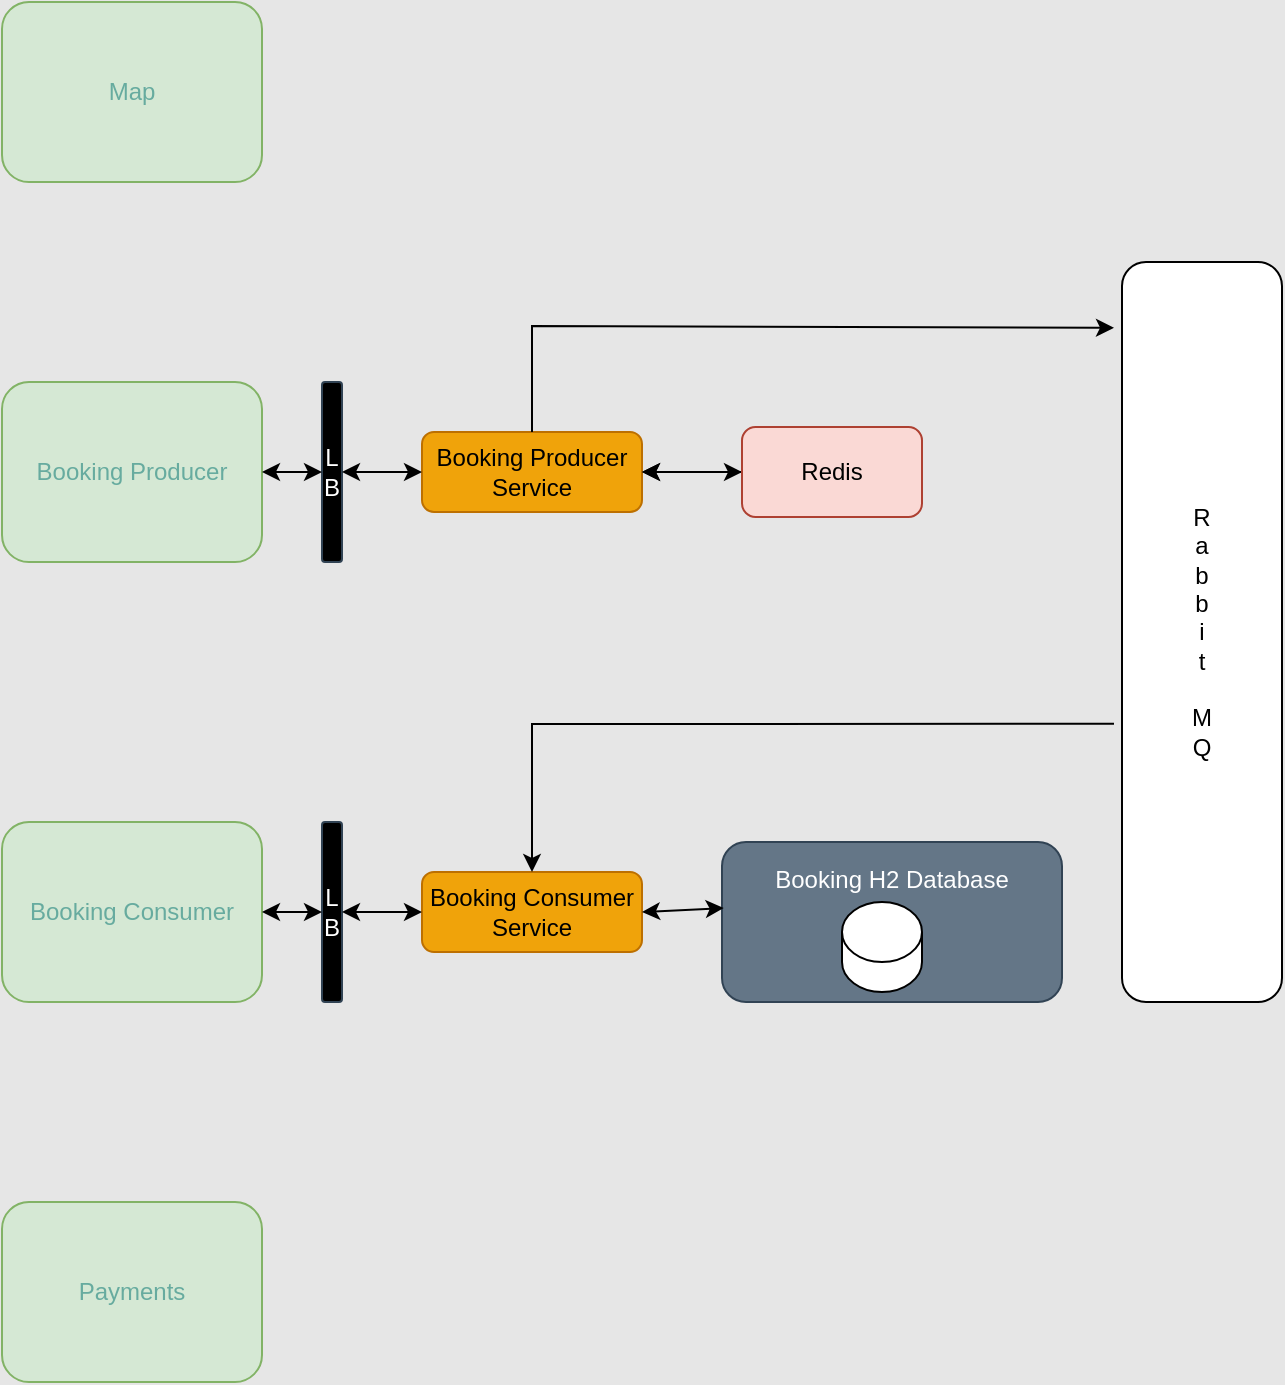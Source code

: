 <mxfile version="24.2.5" type="device">
  <diagram name="Sayfa -1" id="aSkw6HUIIlrhog4cO8MY">
    <mxGraphModel dx="3040" dy="793" grid="1" gridSize="10" guides="1" tooltips="1" connect="1" arrows="1" fold="1" page="1" pageScale="1" pageWidth="827" pageHeight="1169" background="#E6E6E6" math="0" shadow="0">
      <root>
        <mxCell id="0" />
        <mxCell id="1" parent="0" />
        <object label="&lt;span style=&quot;background-color: rgb(213, 232, 212);&quot;&gt;&lt;font color=&quot;#67ab9f&quot;&gt;Booking Producer&lt;/font&gt;&lt;/span&gt;" id="ErPHjRRE_Ahfz0gvzFwa-1">
          <mxCell style="rounded=1;whiteSpace=wrap;html=1;fillColor=#d5e8d4;strokeColor=#82b366;" vertex="1" parent="1">
            <mxGeometry x="-1520" y="230" width="130" height="90" as="geometry" />
          </mxCell>
        </object>
        <object label="&lt;span style=&quot;background-color: rgb(213, 232, 212);&quot;&gt;&lt;font color=&quot;#67ab9f&quot;&gt;Map&lt;/font&gt;&lt;/span&gt;" id="ErPHjRRE_Ahfz0gvzFwa-3">
          <mxCell style="rounded=1;whiteSpace=wrap;html=1;fillColor=#d5e8d4;strokeColor=#82b366;" vertex="1" parent="1">
            <mxGeometry x="-1520" y="40" width="130" height="90" as="geometry" />
          </mxCell>
        </object>
        <object label="&lt;span style=&quot;background-color: rgb(213, 232, 212);&quot;&gt;&lt;font color=&quot;#67ab9f&quot;&gt;Payments&lt;/font&gt;&lt;/span&gt;" id="ErPHjRRE_Ahfz0gvzFwa-4">
          <mxCell style="rounded=1;whiteSpace=wrap;html=1;fillColor=#d5e8d4;strokeColor=#82b366;" vertex="1" parent="1">
            <mxGeometry x="-1520" y="640" width="130" height="90" as="geometry" />
          </mxCell>
        </object>
        <mxCell id="ErPHjRRE_Ahfz0gvzFwa-5" value="L&lt;div&gt;B&lt;/div&gt;" style="rounded=1;whiteSpace=wrap;html=1;fillColor=#000000;fontColor=#ffffff;strokeColor=#314354;" vertex="1" parent="1">
          <mxGeometry x="-1360" y="230" width="10" height="90" as="geometry" />
        </mxCell>
        <mxCell id="ErPHjRRE_Ahfz0gvzFwa-8" value="" style="endArrow=classic;startArrow=classic;html=1;rounded=0;entryX=0;entryY=0.5;entryDx=0;entryDy=0;exitX=1;exitY=0.5;exitDx=0;exitDy=0;" edge="1" parent="1" source="ErPHjRRE_Ahfz0gvzFwa-1" target="ErPHjRRE_Ahfz0gvzFwa-5">
          <mxGeometry width="50" height="50" relative="1" as="geometry">
            <mxPoint x="-1350" y="430" as="sourcePoint" />
            <mxPoint x="-1300" y="380" as="targetPoint" />
          </mxGeometry>
        </mxCell>
        <object label="Booking Producer Service" id="ErPHjRRE_Ahfz0gvzFwa-11">
          <mxCell style="rounded=1;whiteSpace=wrap;html=1;fillColor=#f0a30a;strokeColor=#BD7000;fontColor=#000000;" vertex="1" parent="1">
            <mxGeometry x="-1310" y="255" width="110" height="40" as="geometry" />
          </mxCell>
        </object>
        <mxCell id="ErPHjRRE_Ahfz0gvzFwa-12" value="" style="endArrow=classic;startArrow=classic;html=1;rounded=0;entryX=0;entryY=0.5;entryDx=0;entryDy=0;exitX=1;exitY=0.5;exitDx=0;exitDy=0;" edge="1" parent="1" source="ErPHjRRE_Ahfz0gvzFwa-5" target="ErPHjRRE_Ahfz0gvzFwa-11">
          <mxGeometry width="50" height="50" relative="1" as="geometry">
            <mxPoint x="-1350" y="430" as="sourcePoint" />
            <mxPoint x="-1300" y="380" as="targetPoint" />
          </mxGeometry>
        </mxCell>
        <mxCell id="ErPHjRRE_Ahfz0gvzFwa-14" value="" style="endArrow=classic;startArrow=classic;html=1;rounded=0;entryX=0;entryY=0.5;entryDx=0;entryDy=0;exitX=1;exitY=0.5;exitDx=0;exitDy=0;" edge="1" parent="1" source="ErPHjRRE_Ahfz0gvzFwa-11" target="ErPHjRRE_Ahfz0gvzFwa-16">
          <mxGeometry width="50" height="50" relative="1" as="geometry">
            <mxPoint x="-1190" y="280" as="sourcePoint" />
            <mxPoint x="-1159.15" y="273.04" as="targetPoint" />
          </mxGeometry>
        </mxCell>
        <mxCell id="ErPHjRRE_Ahfz0gvzFwa-38" value="" style="edgeStyle=orthogonalEdgeStyle;rounded=0;orthogonalLoop=1;jettySize=auto;html=1;exitX=0;exitY=0.5;exitDx=0;exitDy=0;" edge="1" parent="1" source="ErPHjRRE_Ahfz0gvzFwa-16" target="ErPHjRRE_Ahfz0gvzFwa-11">
          <mxGeometry relative="1" as="geometry" />
        </mxCell>
        <mxCell id="ErPHjRRE_Ahfz0gvzFwa-16" value="Redis" style="rounded=1;whiteSpace=wrap;html=1;fillColor=#fad9d5;strokeColor=#ae4132;" vertex="1" parent="1">
          <mxGeometry x="-1150" y="252.5" width="90" height="45" as="geometry" />
        </mxCell>
        <mxCell id="ErPHjRRE_Ahfz0gvzFwa-19" value="R&lt;div&gt;a&lt;/div&gt;&lt;div&gt;b&lt;/div&gt;&lt;div&gt;b&lt;/div&gt;&lt;div&gt;i&lt;/div&gt;&lt;div&gt;t&lt;/div&gt;&lt;div&gt;&lt;br&gt;&lt;/div&gt;&lt;div&gt;M&lt;/div&gt;&lt;div&gt;Q&lt;/div&gt;" style="rounded=1;whiteSpace=wrap;html=1;" vertex="1" parent="1">
          <mxGeometry x="-960" y="170" width="80" height="370" as="geometry" />
        </mxCell>
        <mxCell id="ErPHjRRE_Ahfz0gvzFwa-20" value="" style="endArrow=classic;html=1;rounded=0;entryX=-0.05;entryY=0.089;entryDx=0;entryDy=0;entryPerimeter=0;exitX=0.5;exitY=0;exitDx=0;exitDy=0;" edge="1" parent="1" source="ErPHjRRE_Ahfz0gvzFwa-11" target="ErPHjRRE_Ahfz0gvzFwa-19">
          <mxGeometry width="50" height="50" relative="1" as="geometry">
            <mxPoint x="-1250" y="250" as="sourcePoint" />
            <mxPoint x="-1080" y="380" as="targetPoint" />
            <Array as="points">
              <mxPoint x="-1255" y="202" />
            </Array>
          </mxGeometry>
        </mxCell>
        <object label="&lt;span style=&quot;background-color: rgb(213, 232, 212);&quot;&gt;&lt;font color=&quot;#67ab9f&quot;&gt;Booking Consumer&lt;/font&gt;&lt;/span&gt;" id="ErPHjRRE_Ahfz0gvzFwa-23">
          <mxCell style="rounded=1;whiteSpace=wrap;html=1;fillColor=#d5e8d4;strokeColor=#82b366;" vertex="1" parent="1">
            <mxGeometry x="-1520" y="450" width="130" height="90" as="geometry" />
          </mxCell>
        </object>
        <mxCell id="ErPHjRRE_Ahfz0gvzFwa-24" value="L&lt;div&gt;B&lt;/div&gt;" style="rounded=1;whiteSpace=wrap;html=1;fillColor=#000000;fontColor=#ffffff;strokeColor=#314354;" vertex="1" parent="1">
          <mxGeometry x="-1360" y="450" width="10" height="90" as="geometry" />
        </mxCell>
        <mxCell id="ErPHjRRE_Ahfz0gvzFwa-25" value="" style="endArrow=classic;startArrow=classic;html=1;rounded=0;entryX=0;entryY=0.5;entryDx=0;entryDy=0;exitX=1;exitY=0.5;exitDx=0;exitDy=0;" edge="1" parent="1" source="ErPHjRRE_Ahfz0gvzFwa-23" target="ErPHjRRE_Ahfz0gvzFwa-24">
          <mxGeometry width="50" height="50" relative="1" as="geometry">
            <mxPoint x="-1350" y="650" as="sourcePoint" />
            <mxPoint x="-1300" y="600" as="targetPoint" />
          </mxGeometry>
        </mxCell>
        <object label="Booking Consumer Service" id="ErPHjRRE_Ahfz0gvzFwa-26">
          <mxCell style="rounded=1;whiteSpace=wrap;html=1;fillColor=#f0a30a;strokeColor=#BD7000;fontColor=#000000;" vertex="1" parent="1">
            <mxGeometry x="-1310" y="475" width="110" height="40" as="geometry" />
          </mxCell>
        </object>
        <mxCell id="ErPHjRRE_Ahfz0gvzFwa-27" value="" style="endArrow=classic;startArrow=classic;html=1;rounded=0;entryX=0;entryY=0.5;entryDx=0;entryDy=0;exitX=1;exitY=0.5;exitDx=0;exitDy=0;" edge="1" parent="1" source="ErPHjRRE_Ahfz0gvzFwa-24" target="ErPHjRRE_Ahfz0gvzFwa-26">
          <mxGeometry width="50" height="50" relative="1" as="geometry">
            <mxPoint x="-1350" y="650" as="sourcePoint" />
            <mxPoint x="-1300" y="600" as="targetPoint" />
          </mxGeometry>
        </mxCell>
        <mxCell id="ErPHjRRE_Ahfz0gvzFwa-28" value="Booking H2 Database&lt;div&gt;&lt;br&gt;&lt;/div&gt;&lt;div&gt;&lt;br&gt;&lt;/div&gt;&lt;div&gt;&lt;br&gt;&lt;/div&gt;" style="rounded=1;whiteSpace=wrap;html=1;fillColor=#647687;fontColor=#ffffff;strokeColor=#314354;" vertex="1" parent="1">
          <mxGeometry x="-1160" y="460" width="170" height="80" as="geometry" />
        </mxCell>
        <mxCell id="ErPHjRRE_Ahfz0gvzFwa-29" value="" style="endArrow=classic;startArrow=classic;html=1;rounded=0;entryX=0.005;entryY=0.413;entryDx=0;entryDy=0;entryPerimeter=0;exitX=1;exitY=0.5;exitDx=0;exitDy=0;" edge="1" parent="1" source="ErPHjRRE_Ahfz0gvzFwa-26" target="ErPHjRRE_Ahfz0gvzFwa-28">
          <mxGeometry width="50" height="50" relative="1" as="geometry">
            <mxPoint x="-1190" y="500" as="sourcePoint" />
            <mxPoint x="-1070" y="600" as="targetPoint" />
          </mxGeometry>
        </mxCell>
        <mxCell id="ErPHjRRE_Ahfz0gvzFwa-30" value="" style="shape=cylinder3;whiteSpace=wrap;html=1;boundedLbl=1;backgroundOutline=1;size=15;" vertex="1" parent="1">
          <mxGeometry x="-1100" y="490" width="40" height="45" as="geometry" />
        </mxCell>
        <mxCell id="ErPHjRRE_Ahfz0gvzFwa-39" value="" style="endArrow=classic;html=1;rounded=0;exitX=-0.05;exitY=0.624;exitDx=0;exitDy=0;exitPerimeter=0;entryX=0.5;entryY=0;entryDx=0;entryDy=0;" edge="1" parent="1" source="ErPHjRRE_Ahfz0gvzFwa-19" target="ErPHjRRE_Ahfz0gvzFwa-26">
          <mxGeometry width="50" height="50" relative="1" as="geometry">
            <mxPoint x="-1130" y="430" as="sourcePoint" />
            <mxPoint x="-1260" y="401" as="targetPoint" />
            <Array as="points">
              <mxPoint x="-1255" y="401" />
            </Array>
          </mxGeometry>
        </mxCell>
      </root>
    </mxGraphModel>
  </diagram>
</mxfile>
